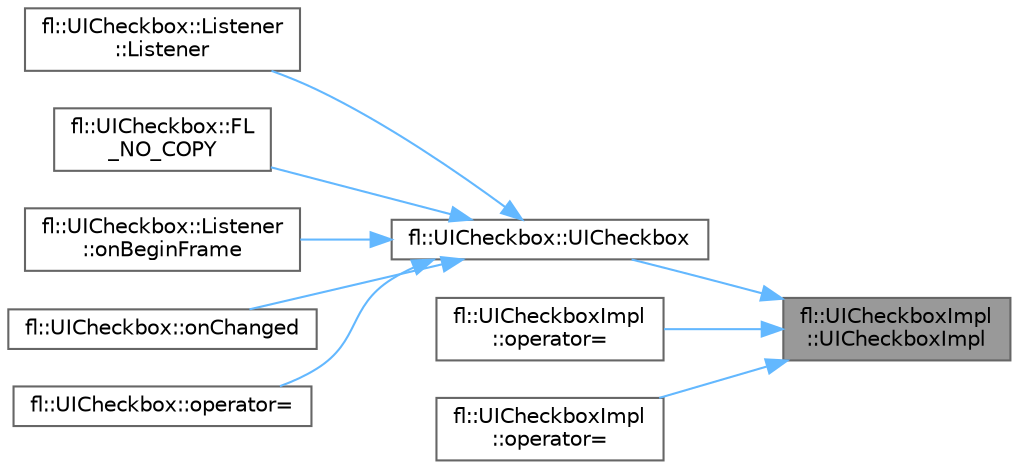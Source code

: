 digraph "fl::UICheckboxImpl::UICheckboxImpl"
{
 // INTERACTIVE_SVG=YES
 // LATEX_PDF_SIZE
  bgcolor="transparent";
  edge [fontname=Helvetica,fontsize=10,labelfontname=Helvetica,labelfontsize=10];
  node [fontname=Helvetica,fontsize=10,shape=box,height=0.2,width=0.4];
  rankdir="RL";
  Node1 [id="Node000001",label="fl::UICheckboxImpl\l::UICheckboxImpl",height=0.2,width=0.4,color="gray40", fillcolor="grey60", style="filled", fontcolor="black",tooltip=" "];
  Node1 -> Node2 [id="edge1_Node000001_Node000002",dir="back",color="steelblue1",style="solid",tooltip=" "];
  Node2 [id="Node000002",label="fl::UICheckbox::UICheckbox",height=0.2,width=0.4,color="grey40", fillcolor="white", style="filled",URL="$d7/dfe/classfl_1_1_u_i_checkbox_af76f946adbb7b46a4f8636cef8933271.html#af76f946adbb7b46a4f8636cef8933271",tooltip=" "];
  Node2 -> Node3 [id="edge2_Node000002_Node000003",dir="back",color="steelblue1",style="solid",tooltip=" "];
  Node3 [id="Node000003",label="fl::UICheckbox::Listener\l::Listener",height=0.2,width=0.4,color="grey40", fillcolor="white", style="filled",URL="$de/d6f/structfl_1_1_u_i_checkbox_1_1_listener_ac95257f0a5ff337a7e660880609689bc.html#ac95257f0a5ff337a7e660880609689bc",tooltip=" "];
  Node2 -> Node4 [id="edge3_Node000002_Node000004",dir="back",color="steelblue1",style="solid",tooltip=" "];
  Node4 [id="Node000004",label="fl::UICheckbox::FL\l_NO_COPY",height=0.2,width=0.4,color="grey40", fillcolor="white", style="filled",URL="$d7/dfe/classfl_1_1_u_i_checkbox_a5d413140ce10a8dd7f52db94eaf80045.html#a5d413140ce10a8dd7f52db94eaf80045",tooltip=" "];
  Node2 -> Node5 [id="edge4_Node000002_Node000005",dir="back",color="steelblue1",style="solid",tooltip=" "];
  Node5 [id="Node000005",label="fl::UICheckbox::Listener\l::onBeginFrame",height=0.2,width=0.4,color="grey40", fillcolor="white", style="filled",URL="$de/d6f/structfl_1_1_u_i_checkbox_1_1_listener_a8ef835ffff6d5b2bf6d0e36fc802bb04.html#a8ef835ffff6d5b2bf6d0e36fc802bb04",tooltip=" "];
  Node2 -> Node6 [id="edge5_Node000002_Node000006",dir="back",color="steelblue1",style="solid",tooltip=" "];
  Node6 [id="Node000006",label="fl::UICheckbox::onChanged",height=0.2,width=0.4,color="grey40", fillcolor="white", style="filled",URL="$d7/dfe/classfl_1_1_u_i_checkbox_aa9715249a0bc1414fabd3c1cc75bd653.html#aa9715249a0bc1414fabd3c1cc75bd653",tooltip=" "];
  Node2 -> Node7 [id="edge6_Node000002_Node000007",dir="back",color="steelblue1",style="solid",tooltip=" "];
  Node7 [id="Node000007",label="fl::UICheckbox::operator=",height=0.2,width=0.4,color="grey40", fillcolor="white", style="filled",URL="$d7/dfe/classfl_1_1_u_i_checkbox_a1a773238734d899c20d46880a8a1b009.html#a1a773238734d899c20d46880a8a1b009",tooltip=" "];
  Node1 -> Node8 [id="edge7_Node000001_Node000008",dir="back",color="steelblue1",style="solid",tooltip=" "];
  Node8 [id="Node000008",label="fl::UICheckboxImpl\l::operator=",height=0.2,width=0.4,color="grey40", fillcolor="white", style="filled",URL="$d1/d2e/classfl_1_1_u_i_checkbox_impl_aea3c510fbab8216c75d97f8eb7693efa.html#aea3c510fbab8216c75d97f8eb7693efa",tooltip=" "];
  Node1 -> Node9 [id="edge8_Node000001_Node000009",dir="back",color="steelblue1",style="solid",tooltip=" "];
  Node9 [id="Node000009",label="fl::UICheckboxImpl\l::operator=",height=0.2,width=0.4,color="grey40", fillcolor="white", style="filled",URL="$d1/d2e/classfl_1_1_u_i_checkbox_impl_a88f42826c182a687965cc2b138aa99f8.html#a88f42826c182a687965cc2b138aa99f8",tooltip=" "];
}
